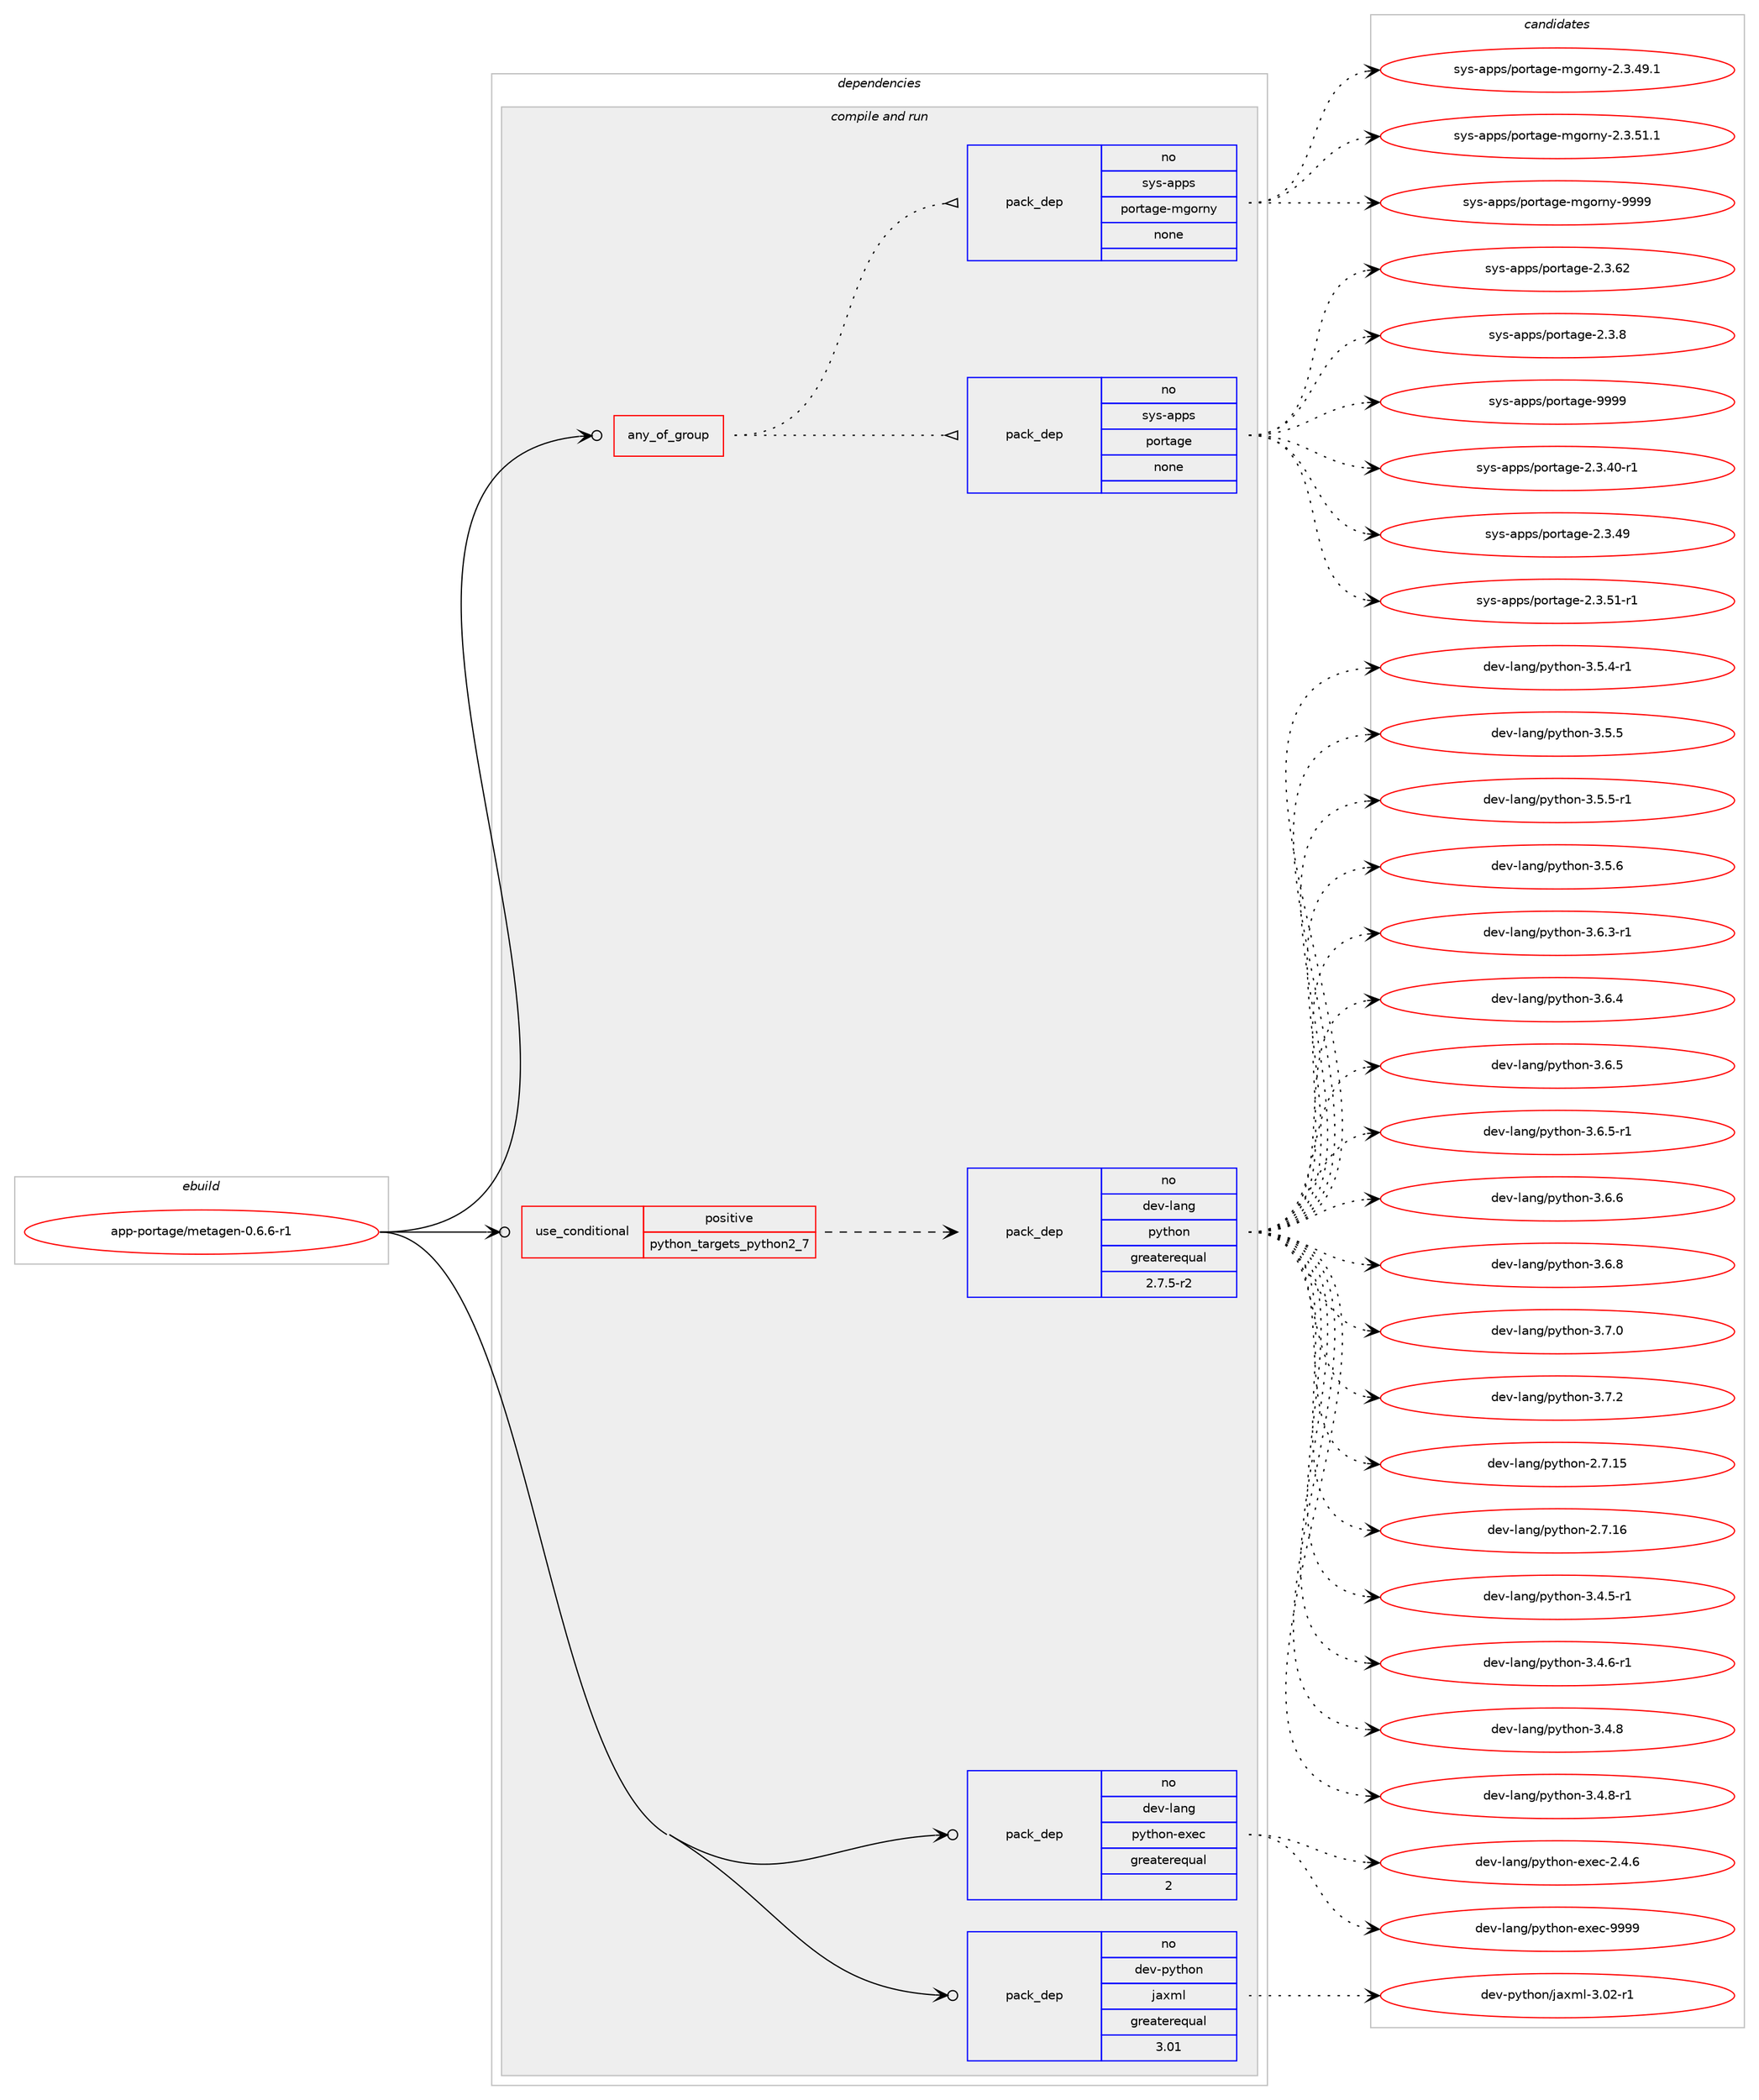 digraph prolog {

# *************
# Graph options
# *************

newrank=true;
concentrate=true;
compound=true;
graph [rankdir=LR,fontname=Helvetica,fontsize=10,ranksep=1.5];#, ranksep=2.5, nodesep=0.2];
edge  [arrowhead=vee];
node  [fontname=Helvetica,fontsize=10];

# **********
# The ebuild
# **********

subgraph cluster_leftcol {
color=gray;
rank=same;
label=<<i>ebuild</i>>;
id [label="app-portage/metagen-0.6.6-r1", color=red, width=4, href="../app-portage/metagen-0.6.6-r1.svg"];
}

# ****************
# The dependencies
# ****************

subgraph cluster_midcol {
color=gray;
label=<<i>dependencies</i>>;
subgraph cluster_compile {
fillcolor="#eeeeee";
style=filled;
label=<<i>compile</i>>;
}
subgraph cluster_compileandrun {
fillcolor="#eeeeee";
style=filled;
label=<<i>compile and run</i>>;
subgraph any19872 {
dependency1306705 [label=<<TABLE BORDER="0" CELLBORDER="1" CELLSPACING="0" CELLPADDING="4"><TR><TD CELLPADDING="10">any_of_group</TD></TR></TABLE>>, shape=none, color=red];subgraph pack931238 {
dependency1306706 [label=<<TABLE BORDER="0" CELLBORDER="1" CELLSPACING="0" CELLPADDING="4" WIDTH="220"><TR><TD ROWSPAN="6" CELLPADDING="30">pack_dep</TD></TR><TR><TD WIDTH="110">no</TD></TR><TR><TD>sys-apps</TD></TR><TR><TD>portage</TD></TR><TR><TD>none</TD></TR><TR><TD></TD></TR></TABLE>>, shape=none, color=blue];
}
dependency1306705:e -> dependency1306706:w [weight=20,style="dotted",arrowhead="oinv"];
subgraph pack931239 {
dependency1306707 [label=<<TABLE BORDER="0" CELLBORDER="1" CELLSPACING="0" CELLPADDING="4" WIDTH="220"><TR><TD ROWSPAN="6" CELLPADDING="30">pack_dep</TD></TR><TR><TD WIDTH="110">no</TD></TR><TR><TD>sys-apps</TD></TR><TR><TD>portage-mgorny</TD></TR><TR><TD>none</TD></TR><TR><TD></TD></TR></TABLE>>, shape=none, color=blue];
}
dependency1306705:e -> dependency1306707:w [weight=20,style="dotted",arrowhead="oinv"];
}
id:e -> dependency1306705:w [weight=20,style="solid",arrowhead="odotvee"];
subgraph cond355052 {
dependency1306708 [label=<<TABLE BORDER="0" CELLBORDER="1" CELLSPACING="0" CELLPADDING="4"><TR><TD ROWSPAN="3" CELLPADDING="10">use_conditional</TD></TR><TR><TD>positive</TD></TR><TR><TD>python_targets_python2_7</TD></TR></TABLE>>, shape=none, color=red];
subgraph pack931240 {
dependency1306709 [label=<<TABLE BORDER="0" CELLBORDER="1" CELLSPACING="0" CELLPADDING="4" WIDTH="220"><TR><TD ROWSPAN="6" CELLPADDING="30">pack_dep</TD></TR><TR><TD WIDTH="110">no</TD></TR><TR><TD>dev-lang</TD></TR><TR><TD>python</TD></TR><TR><TD>greaterequal</TD></TR><TR><TD>2.7.5-r2</TD></TR></TABLE>>, shape=none, color=blue];
}
dependency1306708:e -> dependency1306709:w [weight=20,style="dashed",arrowhead="vee"];
}
id:e -> dependency1306708:w [weight=20,style="solid",arrowhead="odotvee"];
subgraph pack931241 {
dependency1306710 [label=<<TABLE BORDER="0" CELLBORDER="1" CELLSPACING="0" CELLPADDING="4" WIDTH="220"><TR><TD ROWSPAN="6" CELLPADDING="30">pack_dep</TD></TR><TR><TD WIDTH="110">no</TD></TR><TR><TD>dev-lang</TD></TR><TR><TD>python-exec</TD></TR><TR><TD>greaterequal</TD></TR><TR><TD>2</TD></TR></TABLE>>, shape=none, color=blue];
}
id:e -> dependency1306710:w [weight=20,style="solid",arrowhead="odotvee"];
subgraph pack931242 {
dependency1306711 [label=<<TABLE BORDER="0" CELLBORDER="1" CELLSPACING="0" CELLPADDING="4" WIDTH="220"><TR><TD ROWSPAN="6" CELLPADDING="30">pack_dep</TD></TR><TR><TD WIDTH="110">no</TD></TR><TR><TD>dev-python</TD></TR><TR><TD>jaxml</TD></TR><TR><TD>greaterequal</TD></TR><TR><TD>3.01</TD></TR></TABLE>>, shape=none, color=blue];
}
id:e -> dependency1306711:w [weight=20,style="solid",arrowhead="odotvee"];
}
subgraph cluster_run {
fillcolor="#eeeeee";
style=filled;
label=<<i>run</i>>;
}
}

# **************
# The candidates
# **************

subgraph cluster_choices {
rank=same;
color=gray;
label=<<i>candidates</i>>;

subgraph choice931238 {
color=black;
nodesep=1;
choice11512111545971121121154711211111411697103101455046514652484511449 [label="sys-apps/portage-2.3.40-r1", color=red, width=4,href="../sys-apps/portage-2.3.40-r1.svg"];
choice1151211154597112112115471121111141169710310145504651465257 [label="sys-apps/portage-2.3.49", color=red, width=4,href="../sys-apps/portage-2.3.49.svg"];
choice11512111545971121121154711211111411697103101455046514653494511449 [label="sys-apps/portage-2.3.51-r1", color=red, width=4,href="../sys-apps/portage-2.3.51-r1.svg"];
choice1151211154597112112115471121111141169710310145504651465450 [label="sys-apps/portage-2.3.62", color=red, width=4,href="../sys-apps/portage-2.3.62.svg"];
choice11512111545971121121154711211111411697103101455046514656 [label="sys-apps/portage-2.3.8", color=red, width=4,href="../sys-apps/portage-2.3.8.svg"];
choice115121115459711211211547112111114116971031014557575757 [label="sys-apps/portage-9999", color=red, width=4,href="../sys-apps/portage-9999.svg"];
dependency1306706:e -> choice11512111545971121121154711211111411697103101455046514652484511449:w [style=dotted,weight="100"];
dependency1306706:e -> choice1151211154597112112115471121111141169710310145504651465257:w [style=dotted,weight="100"];
dependency1306706:e -> choice11512111545971121121154711211111411697103101455046514653494511449:w [style=dotted,weight="100"];
dependency1306706:e -> choice1151211154597112112115471121111141169710310145504651465450:w [style=dotted,weight="100"];
dependency1306706:e -> choice11512111545971121121154711211111411697103101455046514656:w [style=dotted,weight="100"];
dependency1306706:e -> choice115121115459711211211547112111114116971031014557575757:w [style=dotted,weight="100"];
}
subgraph choice931239 {
color=black;
nodesep=1;
choice1151211154597112112115471121111141169710310145109103111114110121455046514652574649 [label="sys-apps/portage-mgorny-2.3.49.1", color=red, width=4,href="../sys-apps/portage-mgorny-2.3.49.1.svg"];
choice1151211154597112112115471121111141169710310145109103111114110121455046514653494649 [label="sys-apps/portage-mgorny-2.3.51.1", color=red, width=4,href="../sys-apps/portage-mgorny-2.3.51.1.svg"];
choice11512111545971121121154711211111411697103101451091031111141101214557575757 [label="sys-apps/portage-mgorny-9999", color=red, width=4,href="../sys-apps/portage-mgorny-9999.svg"];
dependency1306707:e -> choice1151211154597112112115471121111141169710310145109103111114110121455046514652574649:w [style=dotted,weight="100"];
dependency1306707:e -> choice1151211154597112112115471121111141169710310145109103111114110121455046514653494649:w [style=dotted,weight="100"];
dependency1306707:e -> choice11512111545971121121154711211111411697103101451091031111141101214557575757:w [style=dotted,weight="100"];
}
subgraph choice931240 {
color=black;
nodesep=1;
choice10010111845108971101034711212111610411111045504655464953 [label="dev-lang/python-2.7.15", color=red, width=4,href="../dev-lang/python-2.7.15.svg"];
choice10010111845108971101034711212111610411111045504655464954 [label="dev-lang/python-2.7.16", color=red, width=4,href="../dev-lang/python-2.7.16.svg"];
choice1001011184510897110103471121211161041111104551465246534511449 [label="dev-lang/python-3.4.5-r1", color=red, width=4,href="../dev-lang/python-3.4.5-r1.svg"];
choice1001011184510897110103471121211161041111104551465246544511449 [label="dev-lang/python-3.4.6-r1", color=red, width=4,href="../dev-lang/python-3.4.6-r1.svg"];
choice100101118451089711010347112121116104111110455146524656 [label="dev-lang/python-3.4.8", color=red, width=4,href="../dev-lang/python-3.4.8.svg"];
choice1001011184510897110103471121211161041111104551465246564511449 [label="dev-lang/python-3.4.8-r1", color=red, width=4,href="../dev-lang/python-3.4.8-r1.svg"];
choice1001011184510897110103471121211161041111104551465346524511449 [label="dev-lang/python-3.5.4-r1", color=red, width=4,href="../dev-lang/python-3.5.4-r1.svg"];
choice100101118451089711010347112121116104111110455146534653 [label="dev-lang/python-3.5.5", color=red, width=4,href="../dev-lang/python-3.5.5.svg"];
choice1001011184510897110103471121211161041111104551465346534511449 [label="dev-lang/python-3.5.5-r1", color=red, width=4,href="../dev-lang/python-3.5.5-r1.svg"];
choice100101118451089711010347112121116104111110455146534654 [label="dev-lang/python-3.5.6", color=red, width=4,href="../dev-lang/python-3.5.6.svg"];
choice1001011184510897110103471121211161041111104551465446514511449 [label="dev-lang/python-3.6.3-r1", color=red, width=4,href="../dev-lang/python-3.6.3-r1.svg"];
choice100101118451089711010347112121116104111110455146544652 [label="dev-lang/python-3.6.4", color=red, width=4,href="../dev-lang/python-3.6.4.svg"];
choice100101118451089711010347112121116104111110455146544653 [label="dev-lang/python-3.6.5", color=red, width=4,href="../dev-lang/python-3.6.5.svg"];
choice1001011184510897110103471121211161041111104551465446534511449 [label="dev-lang/python-3.6.5-r1", color=red, width=4,href="../dev-lang/python-3.6.5-r1.svg"];
choice100101118451089711010347112121116104111110455146544654 [label="dev-lang/python-3.6.6", color=red, width=4,href="../dev-lang/python-3.6.6.svg"];
choice100101118451089711010347112121116104111110455146544656 [label="dev-lang/python-3.6.8", color=red, width=4,href="../dev-lang/python-3.6.8.svg"];
choice100101118451089711010347112121116104111110455146554648 [label="dev-lang/python-3.7.0", color=red, width=4,href="../dev-lang/python-3.7.0.svg"];
choice100101118451089711010347112121116104111110455146554650 [label="dev-lang/python-3.7.2", color=red, width=4,href="../dev-lang/python-3.7.2.svg"];
dependency1306709:e -> choice10010111845108971101034711212111610411111045504655464953:w [style=dotted,weight="100"];
dependency1306709:e -> choice10010111845108971101034711212111610411111045504655464954:w [style=dotted,weight="100"];
dependency1306709:e -> choice1001011184510897110103471121211161041111104551465246534511449:w [style=dotted,weight="100"];
dependency1306709:e -> choice1001011184510897110103471121211161041111104551465246544511449:w [style=dotted,weight="100"];
dependency1306709:e -> choice100101118451089711010347112121116104111110455146524656:w [style=dotted,weight="100"];
dependency1306709:e -> choice1001011184510897110103471121211161041111104551465246564511449:w [style=dotted,weight="100"];
dependency1306709:e -> choice1001011184510897110103471121211161041111104551465346524511449:w [style=dotted,weight="100"];
dependency1306709:e -> choice100101118451089711010347112121116104111110455146534653:w [style=dotted,weight="100"];
dependency1306709:e -> choice1001011184510897110103471121211161041111104551465346534511449:w [style=dotted,weight="100"];
dependency1306709:e -> choice100101118451089711010347112121116104111110455146534654:w [style=dotted,weight="100"];
dependency1306709:e -> choice1001011184510897110103471121211161041111104551465446514511449:w [style=dotted,weight="100"];
dependency1306709:e -> choice100101118451089711010347112121116104111110455146544652:w [style=dotted,weight="100"];
dependency1306709:e -> choice100101118451089711010347112121116104111110455146544653:w [style=dotted,weight="100"];
dependency1306709:e -> choice1001011184510897110103471121211161041111104551465446534511449:w [style=dotted,weight="100"];
dependency1306709:e -> choice100101118451089711010347112121116104111110455146544654:w [style=dotted,weight="100"];
dependency1306709:e -> choice100101118451089711010347112121116104111110455146544656:w [style=dotted,weight="100"];
dependency1306709:e -> choice100101118451089711010347112121116104111110455146554648:w [style=dotted,weight="100"];
dependency1306709:e -> choice100101118451089711010347112121116104111110455146554650:w [style=dotted,weight="100"];
}
subgraph choice931241 {
color=black;
nodesep=1;
choice1001011184510897110103471121211161041111104510112010199455046524654 [label="dev-lang/python-exec-2.4.6", color=red, width=4,href="../dev-lang/python-exec-2.4.6.svg"];
choice10010111845108971101034711212111610411111045101120101994557575757 [label="dev-lang/python-exec-9999", color=red, width=4,href="../dev-lang/python-exec-9999.svg"];
dependency1306710:e -> choice1001011184510897110103471121211161041111104510112010199455046524654:w [style=dotted,weight="100"];
dependency1306710:e -> choice10010111845108971101034711212111610411111045101120101994557575757:w [style=dotted,weight="100"];
}
subgraph choice931242 {
color=black;
nodesep=1;
choice10010111845112121116104111110471069712010910845514648504511449 [label="dev-python/jaxml-3.02-r1", color=red, width=4,href="../dev-python/jaxml-3.02-r1.svg"];
dependency1306711:e -> choice10010111845112121116104111110471069712010910845514648504511449:w [style=dotted,weight="100"];
}
}

}
